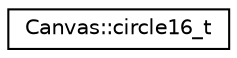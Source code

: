 digraph "Graphical Class Hierarchy"
{
  edge [fontname="Helvetica",fontsize="10",labelfontname="Helvetica",labelfontsize="10"];
  node [fontname="Helvetica",fontsize="10",shape=record];
  rankdir="LR";
  Node1 [label="Canvas::circle16_t",height=0.2,width=0.4,color="black", fillcolor="white", style="filled",URL="$de/dc7/structCanvas_1_1circle16__t.html"];
}
